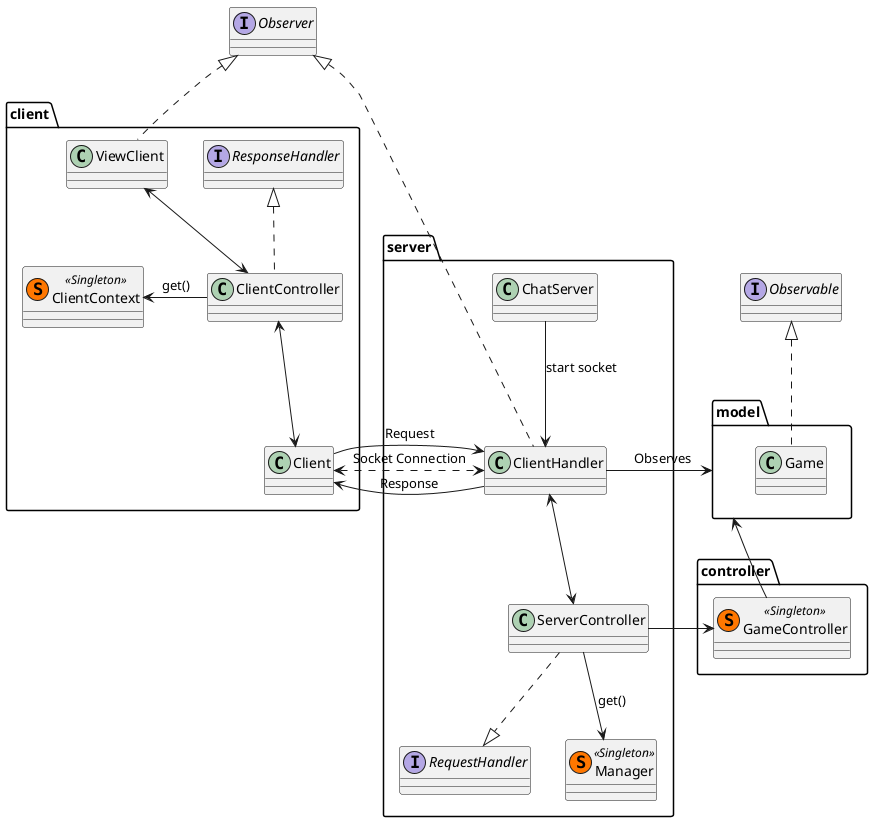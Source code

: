 @startuml
skinparam classAttributeIconSize 0

package server{
    class ClientHandler
    class ServerController
    interface RequestHandler
    class Manager  << (S,#FF7700) Singleton >>

    ClientHandler <--> ServerController
    ServerController ..|> RequestHandler
    ServerController --> Manager : get()
    ChatServer --> ClientHandler : start socket
}
package client{
    class Client
    class ClientController implements ResponseHandler
    class ViewClient
    class ClientContext  << (S,#FF7700) Singleton >>


    ViewClient <--> ClientController
    ClientController <--> Client
    ClientContext <- ClientController : get()
}

package controller{
    class GameController << (S,#FF7700) Singleton >>
}

package model{
    class Game
}

Client <.> ClientHandler : Socket Connection
Client -> ClientHandler : Request
Client <- ClientHandler : Response

ServerController -> GameController

model <-- GameController

interface Observer
Observer <|.. ClientHandler
Observer <|..ViewClient
interface Observable
Observable <|.. Game

ClientHandler -> model : Observes

@enduml